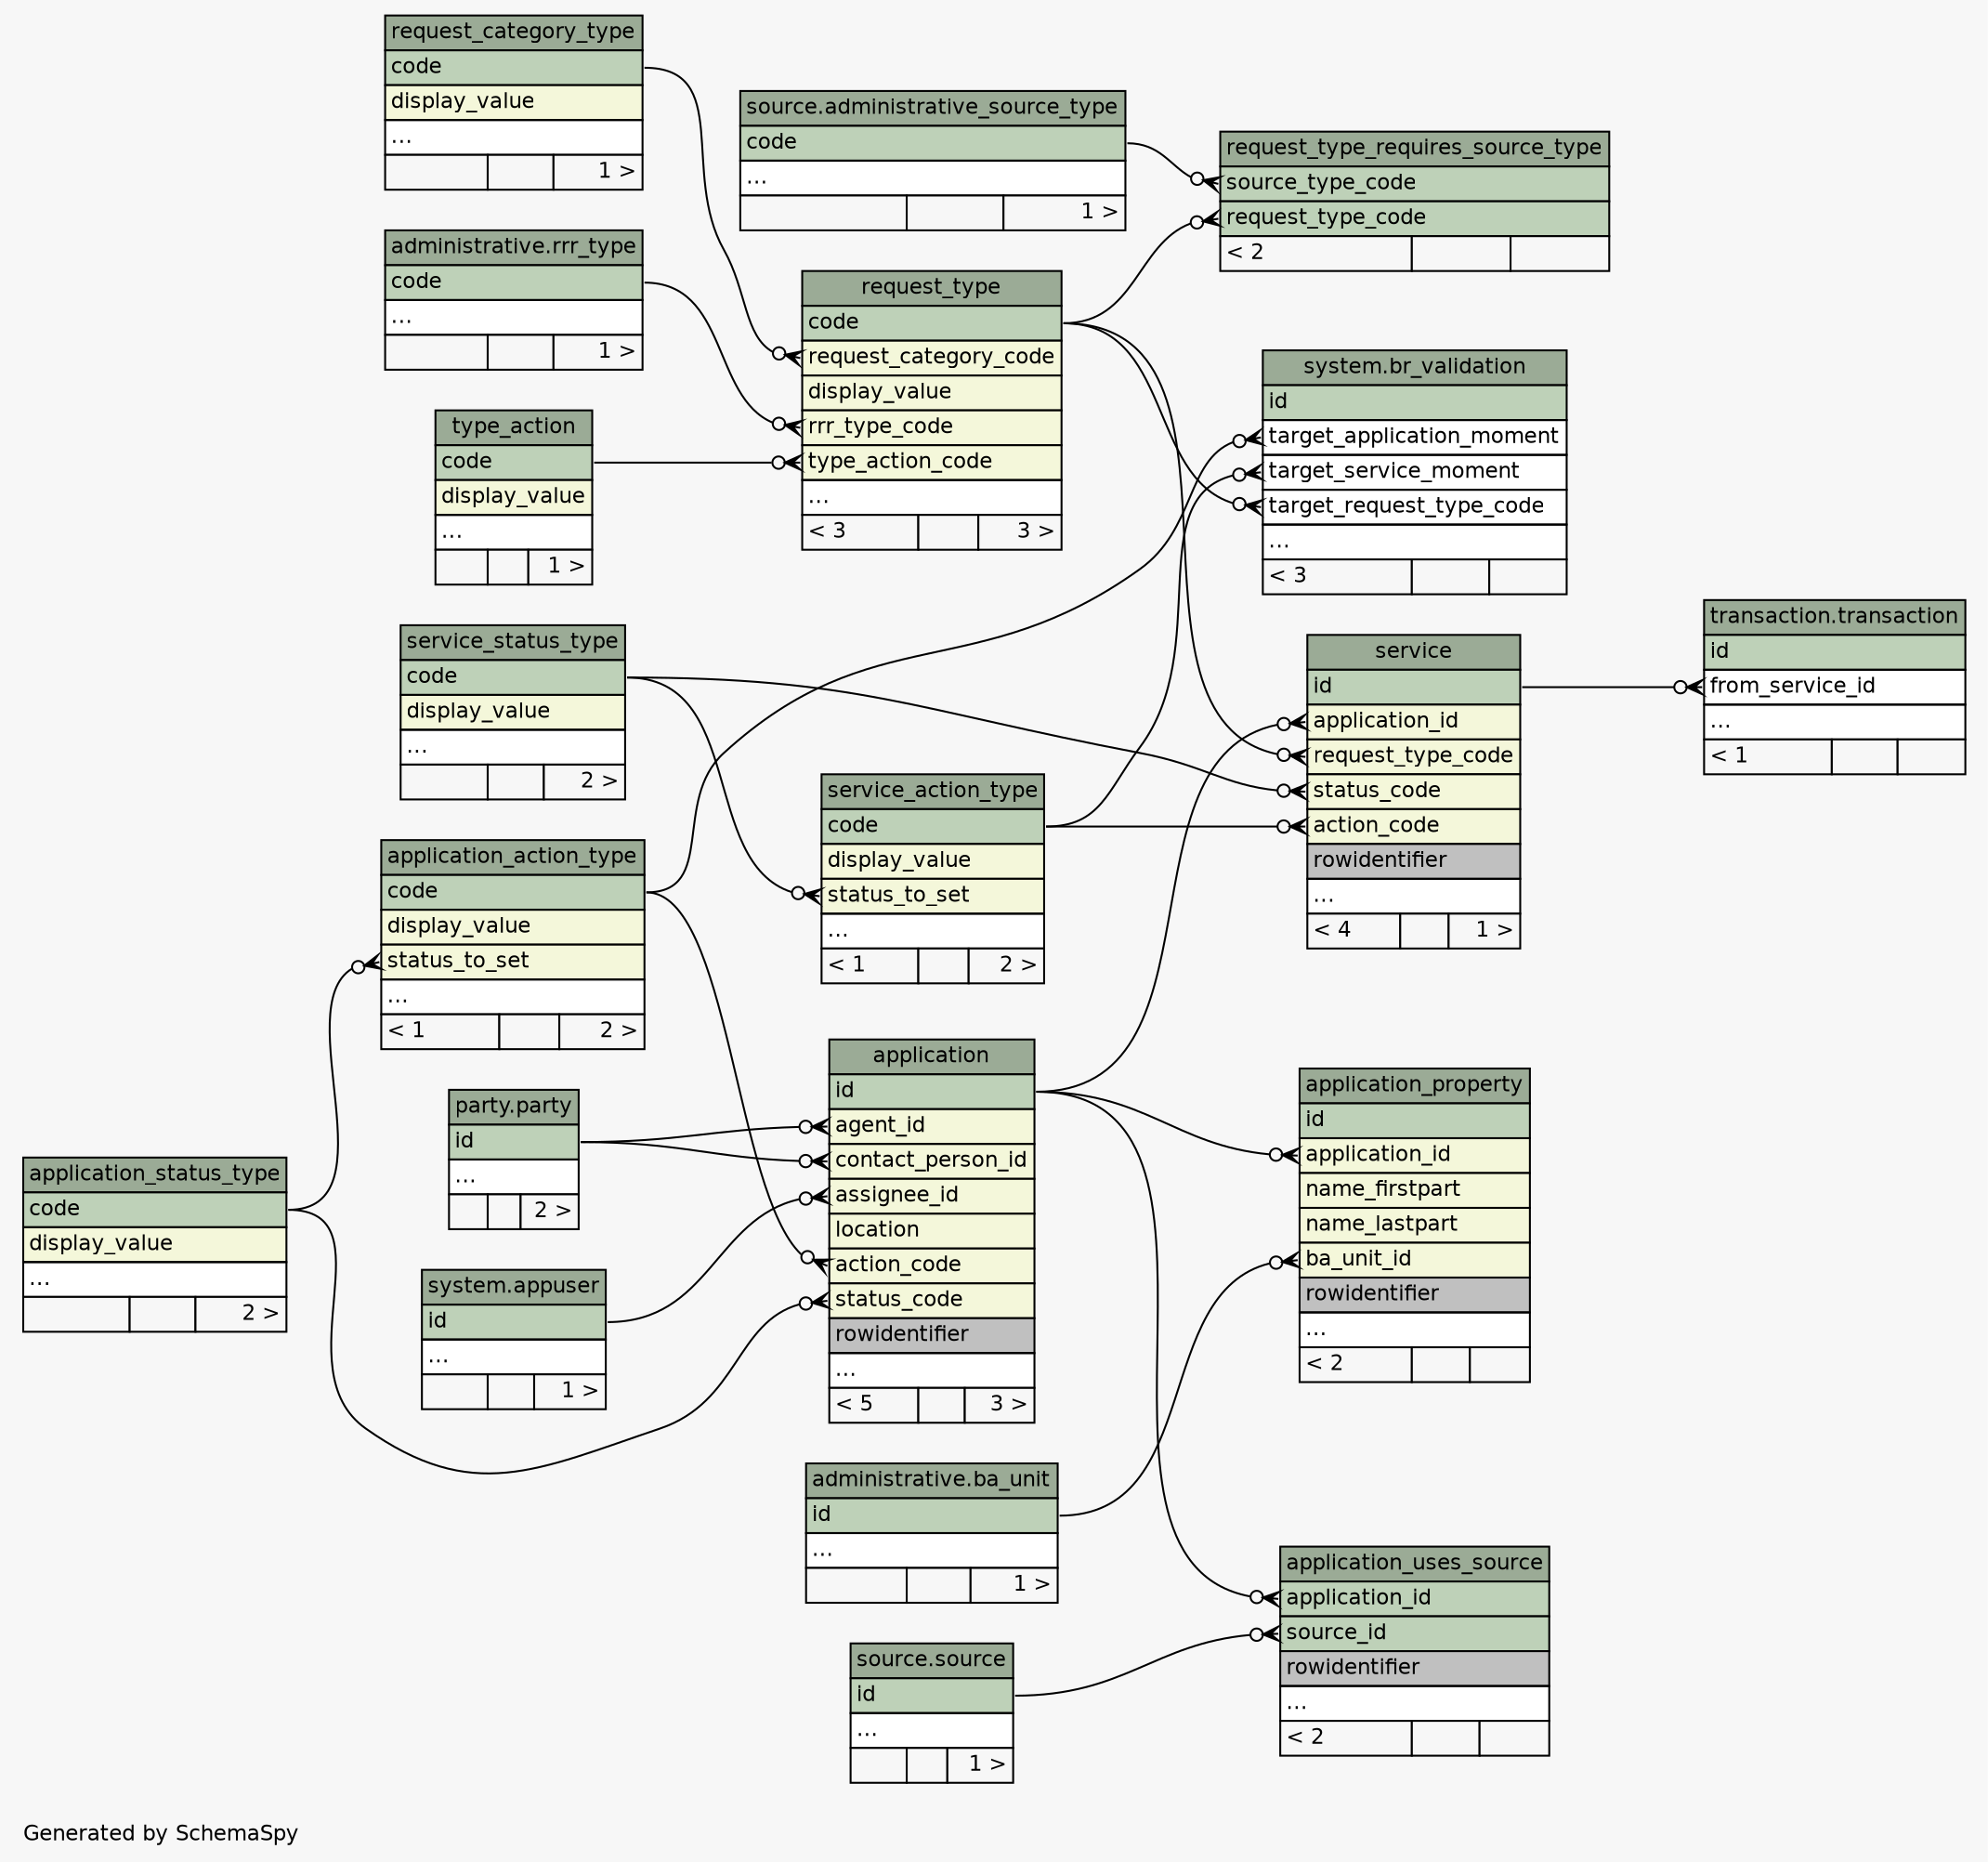 // dot 2.36.0 on Windows 7 6.1
// SchemaSpy rev 590
digraph "compactRelationshipsDiagram" {
  graph [
    rankdir="RL"
    bgcolor="#f7f7f7"
    label="\nGenerated by SchemaSpy"
    labeljust="l"
    nodesep="0.18"
    ranksep="0.46"
    fontname="Helvetica"
    fontsize="11"
  ];
  node [
    fontname="Helvetica"
    fontsize="11"
    shape="plaintext"
  ];
  edge [
    arrowsize="0.8"
  ];
  "source.administrative_source_type" [
    label=<
    <TABLE BORDER="0" CELLBORDER="1" CELLSPACING="0" BGCOLOR="#ffffff">
      <TR><TD COLSPAN="3" BGCOLOR="#9bab96" ALIGN="CENTER">source.administrative_source_type</TD></TR>
      <TR><TD PORT="code" COLSPAN="3" BGCOLOR="#bed1b8" ALIGN="LEFT">code</TD></TR>
      <TR><TD PORT="elipses" COLSPAN="3" ALIGN="LEFT">...</TD></TR>
      <TR><TD ALIGN="LEFT" BGCOLOR="#f7f7f7">  </TD><TD ALIGN="RIGHT" BGCOLOR="#f7f7f7">  </TD><TD ALIGN="RIGHT" BGCOLOR="#f7f7f7">1 &gt;</TD></TR>
    </TABLE>>
    URL="tables/../../source/tables/administrative_source_type.html"
    tooltip="source.administrative_source_type"
  ];
  "application" [
    label=<
    <TABLE BORDER="0" CELLBORDER="1" CELLSPACING="0" BGCOLOR="#ffffff">
      <TR><TD COLSPAN="3" BGCOLOR="#9bab96" ALIGN="CENTER">application</TD></TR>
      <TR><TD PORT="id" COLSPAN="3" BGCOLOR="#bed1b8" ALIGN="LEFT">id</TD></TR>
      <TR><TD PORT="agent_id" COLSPAN="3" BGCOLOR="#f4f7da" ALIGN="LEFT">agent_id</TD></TR>
      <TR><TD PORT="contact_person_id" COLSPAN="3" BGCOLOR="#f4f7da" ALIGN="LEFT">contact_person_id</TD></TR>
      <TR><TD PORT="assignee_id" COLSPAN="3" BGCOLOR="#f4f7da" ALIGN="LEFT">assignee_id</TD></TR>
      <TR><TD PORT="location" COLSPAN="3" BGCOLOR="#f4f7da" ALIGN="LEFT">location</TD></TR>
      <TR><TD PORT="action_code" COLSPAN="3" BGCOLOR="#f4f7da" ALIGN="LEFT">action_code</TD></TR>
      <TR><TD PORT="status_code" COLSPAN="3" BGCOLOR="#f4f7da" ALIGN="LEFT">status_code</TD></TR>
      <TR><TD PORT="rowidentifier" COLSPAN="3" BGCOLOR="#c0c0c0" ALIGN="LEFT">rowidentifier</TD></TR>
      <TR><TD PORT="elipses" COLSPAN="3" ALIGN="LEFT">...</TD></TR>
      <TR><TD ALIGN="LEFT" BGCOLOR="#f7f7f7">&lt; 5</TD><TD ALIGN="RIGHT" BGCOLOR="#f7f7f7">  </TD><TD ALIGN="RIGHT" BGCOLOR="#f7f7f7">3 &gt;</TD></TR>
    </TABLE>>
    URL="tables/application.html"
    tooltip="application"
  ];
  "application_action_type" [
    label=<
    <TABLE BORDER="0" CELLBORDER="1" CELLSPACING="0" BGCOLOR="#ffffff">
      <TR><TD COLSPAN="3" BGCOLOR="#9bab96" ALIGN="CENTER">application_action_type</TD></TR>
      <TR><TD PORT="code" COLSPAN="3" BGCOLOR="#bed1b8" ALIGN="LEFT">code</TD></TR>
      <TR><TD PORT="display_value" COLSPAN="3" BGCOLOR="#f4f7da" ALIGN="LEFT">display_value</TD></TR>
      <TR><TD PORT="status_to_set" COLSPAN="3" BGCOLOR="#f4f7da" ALIGN="LEFT">status_to_set</TD></TR>
      <TR><TD PORT="elipses" COLSPAN="3" ALIGN="LEFT">...</TD></TR>
      <TR><TD ALIGN="LEFT" BGCOLOR="#f7f7f7">&lt; 1</TD><TD ALIGN="RIGHT" BGCOLOR="#f7f7f7">  </TD><TD ALIGN="RIGHT" BGCOLOR="#f7f7f7">2 &gt;</TD></TR>
    </TABLE>>
    URL="tables/application_action_type.html"
    tooltip="application_action_type"
  ];
  "application_property" [
    label=<
    <TABLE BORDER="0" CELLBORDER="1" CELLSPACING="0" BGCOLOR="#ffffff">
      <TR><TD COLSPAN="3" BGCOLOR="#9bab96" ALIGN="CENTER">application_property</TD></TR>
      <TR><TD PORT="id" COLSPAN="3" BGCOLOR="#bed1b8" ALIGN="LEFT">id</TD></TR>
      <TR><TD PORT="application_id" COLSPAN="3" BGCOLOR="#f4f7da" ALIGN="LEFT">application_id</TD></TR>
      <TR><TD PORT="name_firstpart" COLSPAN="3" BGCOLOR="#f4f7da" ALIGN="LEFT">name_firstpart</TD></TR>
      <TR><TD PORT="name_lastpart" COLSPAN="3" BGCOLOR="#f4f7da" ALIGN="LEFT">name_lastpart</TD></TR>
      <TR><TD PORT="ba_unit_id" COLSPAN="3" BGCOLOR="#f4f7da" ALIGN="LEFT">ba_unit_id</TD></TR>
      <TR><TD PORT="rowidentifier" COLSPAN="3" BGCOLOR="#c0c0c0" ALIGN="LEFT">rowidentifier</TD></TR>
      <TR><TD PORT="elipses" COLSPAN="3" ALIGN="LEFT">...</TD></TR>
      <TR><TD ALIGN="LEFT" BGCOLOR="#f7f7f7">&lt; 2</TD><TD ALIGN="RIGHT" BGCOLOR="#f7f7f7">  </TD><TD ALIGN="RIGHT" BGCOLOR="#f7f7f7">  </TD></TR>
    </TABLE>>
    URL="tables/application_property.html"
    tooltip="application_property"
  ];
  "application_status_type" [
    label=<
    <TABLE BORDER="0" CELLBORDER="1" CELLSPACING="0" BGCOLOR="#ffffff">
      <TR><TD COLSPAN="3" BGCOLOR="#9bab96" ALIGN="CENTER">application_status_type</TD></TR>
      <TR><TD PORT="code" COLSPAN="3" BGCOLOR="#bed1b8" ALIGN="LEFT">code</TD></TR>
      <TR><TD PORT="display_value" COLSPAN="3" BGCOLOR="#f4f7da" ALIGN="LEFT">display_value</TD></TR>
      <TR><TD PORT="elipses" COLSPAN="3" ALIGN="LEFT">...</TD></TR>
      <TR><TD ALIGN="LEFT" BGCOLOR="#f7f7f7">  </TD><TD ALIGN="RIGHT" BGCOLOR="#f7f7f7">  </TD><TD ALIGN="RIGHT" BGCOLOR="#f7f7f7">2 &gt;</TD></TR>
    </TABLE>>
    URL="tables/application_status_type.html"
    tooltip="application_status_type"
  ];
  "application_uses_source" [
    label=<
    <TABLE BORDER="0" CELLBORDER="1" CELLSPACING="0" BGCOLOR="#ffffff">
      <TR><TD COLSPAN="3" BGCOLOR="#9bab96" ALIGN="CENTER">application_uses_source</TD></TR>
      <TR><TD PORT="application_id" COLSPAN="3" BGCOLOR="#bed1b8" ALIGN="LEFT">application_id</TD></TR>
      <TR><TD PORT="source_id" COLSPAN="3" BGCOLOR="#bed1b8" ALIGN="LEFT">source_id</TD></TR>
      <TR><TD PORT="rowidentifier" COLSPAN="3" BGCOLOR="#c0c0c0" ALIGN="LEFT">rowidentifier</TD></TR>
      <TR><TD PORT="elipses" COLSPAN="3" ALIGN="LEFT">...</TD></TR>
      <TR><TD ALIGN="LEFT" BGCOLOR="#f7f7f7">&lt; 2</TD><TD ALIGN="RIGHT" BGCOLOR="#f7f7f7">  </TD><TD ALIGN="RIGHT" BGCOLOR="#f7f7f7">  </TD></TR>
    </TABLE>>
    URL="tables/application_uses_source.html"
    tooltip="application_uses_source"
  ];
  "system.appuser" [
    label=<
    <TABLE BORDER="0" CELLBORDER="1" CELLSPACING="0" BGCOLOR="#ffffff">
      <TR><TD COLSPAN="3" BGCOLOR="#9bab96" ALIGN="CENTER">system.appuser</TD></TR>
      <TR><TD PORT="id" COLSPAN="3" BGCOLOR="#bed1b8" ALIGN="LEFT">id</TD></TR>
      <TR><TD PORT="elipses" COLSPAN="3" ALIGN="LEFT">...</TD></TR>
      <TR><TD ALIGN="LEFT" BGCOLOR="#f7f7f7">  </TD><TD ALIGN="RIGHT" BGCOLOR="#f7f7f7">  </TD><TD ALIGN="RIGHT" BGCOLOR="#f7f7f7">1 &gt;</TD></TR>
    </TABLE>>
    URL="tables/../../system/tables/appuser.html"
    tooltip="system.appuser"
  ];
  "administrative.ba_unit" [
    label=<
    <TABLE BORDER="0" CELLBORDER="1" CELLSPACING="0" BGCOLOR="#ffffff">
      <TR><TD COLSPAN="3" BGCOLOR="#9bab96" ALIGN="CENTER">administrative.ba_unit</TD></TR>
      <TR><TD PORT="id" COLSPAN="3" BGCOLOR="#bed1b8" ALIGN="LEFT">id</TD></TR>
      <TR><TD PORT="elipses" COLSPAN="3" ALIGN="LEFT">...</TD></TR>
      <TR><TD ALIGN="LEFT" BGCOLOR="#f7f7f7">  </TD><TD ALIGN="RIGHT" BGCOLOR="#f7f7f7">  </TD><TD ALIGN="RIGHT" BGCOLOR="#f7f7f7">1 &gt;</TD></TR>
    </TABLE>>
    URL="tables/../../administrative/tables/ba_unit.html"
    tooltip="administrative.ba_unit"
  ];
  "system.br_validation" [
    label=<
    <TABLE BORDER="0" CELLBORDER="1" CELLSPACING="0" BGCOLOR="#ffffff">
      <TR><TD COLSPAN="3" BGCOLOR="#9bab96" ALIGN="CENTER">system.br_validation</TD></TR>
      <TR><TD PORT="id" COLSPAN="3" BGCOLOR="#bed1b8" ALIGN="LEFT">id</TD></TR>
      <TR><TD PORT="target_application_moment" COLSPAN="3" ALIGN="LEFT">target_application_moment</TD></TR>
      <TR><TD PORT="target_service_moment" COLSPAN="3" ALIGN="LEFT">target_service_moment</TD></TR>
      <TR><TD PORT="target_request_type_code" COLSPAN="3" ALIGN="LEFT">target_request_type_code</TD></TR>
      <TR><TD PORT="elipses" COLSPAN="3" ALIGN="LEFT">...</TD></TR>
      <TR><TD ALIGN="LEFT" BGCOLOR="#f7f7f7">&lt; 3</TD><TD ALIGN="RIGHT" BGCOLOR="#f7f7f7">  </TD><TD ALIGN="RIGHT" BGCOLOR="#f7f7f7">  </TD></TR>
    </TABLE>>
    URL="tables/../../system/tables/br_validation.html"
    tooltip="system.br_validation"
  ];
  "party.party" [
    label=<
    <TABLE BORDER="0" CELLBORDER="1" CELLSPACING="0" BGCOLOR="#ffffff">
      <TR><TD COLSPAN="3" BGCOLOR="#9bab96" ALIGN="CENTER">party.party</TD></TR>
      <TR><TD PORT="id" COLSPAN="3" BGCOLOR="#bed1b8" ALIGN="LEFT">id</TD></TR>
      <TR><TD PORT="elipses" COLSPAN="3" ALIGN="LEFT">...</TD></TR>
      <TR><TD ALIGN="LEFT" BGCOLOR="#f7f7f7">  </TD><TD ALIGN="RIGHT" BGCOLOR="#f7f7f7">  </TD><TD ALIGN="RIGHT" BGCOLOR="#f7f7f7">2 &gt;</TD></TR>
    </TABLE>>
    URL="tables/../../party/tables/party.html"
    tooltip="party.party"
  ];
  "request_category_type" [
    label=<
    <TABLE BORDER="0" CELLBORDER="1" CELLSPACING="0" BGCOLOR="#ffffff">
      <TR><TD COLSPAN="3" BGCOLOR="#9bab96" ALIGN="CENTER">request_category_type</TD></TR>
      <TR><TD PORT="code" COLSPAN="3" BGCOLOR="#bed1b8" ALIGN="LEFT">code</TD></TR>
      <TR><TD PORT="display_value" COLSPAN="3" BGCOLOR="#f4f7da" ALIGN="LEFT">display_value</TD></TR>
      <TR><TD PORT="elipses" COLSPAN="3" ALIGN="LEFT">...</TD></TR>
      <TR><TD ALIGN="LEFT" BGCOLOR="#f7f7f7">  </TD><TD ALIGN="RIGHT" BGCOLOR="#f7f7f7">  </TD><TD ALIGN="RIGHT" BGCOLOR="#f7f7f7">1 &gt;</TD></TR>
    </TABLE>>
    URL="tables/request_category_type.html"
    tooltip="request_category_type"
  ];
  "request_type" [
    label=<
    <TABLE BORDER="0" CELLBORDER="1" CELLSPACING="0" BGCOLOR="#ffffff">
      <TR><TD COLSPAN="3" BGCOLOR="#9bab96" ALIGN="CENTER">request_type</TD></TR>
      <TR><TD PORT="code" COLSPAN="3" BGCOLOR="#bed1b8" ALIGN="LEFT">code</TD></TR>
      <TR><TD PORT="request_category_code" COLSPAN="3" BGCOLOR="#f4f7da" ALIGN="LEFT">request_category_code</TD></TR>
      <TR><TD PORT="display_value" COLSPAN="3" BGCOLOR="#f4f7da" ALIGN="LEFT">display_value</TD></TR>
      <TR><TD PORT="rrr_type_code" COLSPAN="3" BGCOLOR="#f4f7da" ALIGN="LEFT">rrr_type_code</TD></TR>
      <TR><TD PORT="type_action_code" COLSPAN="3" BGCOLOR="#f4f7da" ALIGN="LEFT">type_action_code</TD></TR>
      <TR><TD PORT="elipses" COLSPAN="3" ALIGN="LEFT">...</TD></TR>
      <TR><TD ALIGN="LEFT" BGCOLOR="#f7f7f7">&lt; 3</TD><TD ALIGN="RIGHT" BGCOLOR="#f7f7f7">  </TD><TD ALIGN="RIGHT" BGCOLOR="#f7f7f7">3 &gt;</TD></TR>
    </TABLE>>
    URL="tables/request_type.html"
    tooltip="request_type"
  ];
  "request_type_requires_source_type" [
    label=<
    <TABLE BORDER="0" CELLBORDER="1" CELLSPACING="0" BGCOLOR="#ffffff">
      <TR><TD COLSPAN="3" BGCOLOR="#9bab96" ALIGN="CENTER">request_type_requires_source_type</TD></TR>
      <TR><TD PORT="source_type_code" COLSPAN="3" BGCOLOR="#bed1b8" ALIGN="LEFT">source_type_code</TD></TR>
      <TR><TD PORT="request_type_code" COLSPAN="3" BGCOLOR="#bed1b8" ALIGN="LEFT">request_type_code</TD></TR>
      <TR><TD ALIGN="LEFT" BGCOLOR="#f7f7f7">&lt; 2</TD><TD ALIGN="RIGHT" BGCOLOR="#f7f7f7">  </TD><TD ALIGN="RIGHT" BGCOLOR="#f7f7f7">  </TD></TR>
    </TABLE>>
    URL="tables/request_type_requires_source_type.html"
    tooltip="request_type_requires_source_type"
  ];
  "administrative.rrr_type" [
    label=<
    <TABLE BORDER="0" CELLBORDER="1" CELLSPACING="0" BGCOLOR="#ffffff">
      <TR><TD COLSPAN="3" BGCOLOR="#9bab96" ALIGN="CENTER">administrative.rrr_type</TD></TR>
      <TR><TD PORT="code" COLSPAN="3" BGCOLOR="#bed1b8" ALIGN="LEFT">code</TD></TR>
      <TR><TD PORT="elipses" COLSPAN="3" ALIGN="LEFT">...</TD></TR>
      <TR><TD ALIGN="LEFT" BGCOLOR="#f7f7f7">  </TD><TD ALIGN="RIGHT" BGCOLOR="#f7f7f7">  </TD><TD ALIGN="RIGHT" BGCOLOR="#f7f7f7">1 &gt;</TD></TR>
    </TABLE>>
    URL="tables/../../administrative/tables/rrr_type.html"
    tooltip="administrative.rrr_type"
  ];
  "service" [
    label=<
    <TABLE BORDER="0" CELLBORDER="1" CELLSPACING="0" BGCOLOR="#ffffff">
      <TR><TD COLSPAN="3" BGCOLOR="#9bab96" ALIGN="CENTER">service</TD></TR>
      <TR><TD PORT="id" COLSPAN="3" BGCOLOR="#bed1b8" ALIGN="LEFT">id</TD></TR>
      <TR><TD PORT="application_id" COLSPAN="3" BGCOLOR="#f4f7da" ALIGN="LEFT">application_id</TD></TR>
      <TR><TD PORT="request_type_code" COLSPAN="3" BGCOLOR="#f4f7da" ALIGN="LEFT">request_type_code</TD></TR>
      <TR><TD PORT="status_code" COLSPAN="3" BGCOLOR="#f4f7da" ALIGN="LEFT">status_code</TD></TR>
      <TR><TD PORT="action_code" COLSPAN="3" BGCOLOR="#f4f7da" ALIGN="LEFT">action_code</TD></TR>
      <TR><TD PORT="rowidentifier" COLSPAN="3" BGCOLOR="#c0c0c0" ALIGN="LEFT">rowidentifier</TD></TR>
      <TR><TD PORT="elipses" COLSPAN="3" ALIGN="LEFT">...</TD></TR>
      <TR><TD ALIGN="LEFT" BGCOLOR="#f7f7f7">&lt; 4</TD><TD ALIGN="RIGHT" BGCOLOR="#f7f7f7">  </TD><TD ALIGN="RIGHT" BGCOLOR="#f7f7f7">1 &gt;</TD></TR>
    </TABLE>>
    URL="tables/service.html"
    tooltip="service"
  ];
  "service_action_type" [
    label=<
    <TABLE BORDER="0" CELLBORDER="1" CELLSPACING="0" BGCOLOR="#ffffff">
      <TR><TD COLSPAN="3" BGCOLOR="#9bab96" ALIGN="CENTER">service_action_type</TD></TR>
      <TR><TD PORT="code" COLSPAN="3" BGCOLOR="#bed1b8" ALIGN="LEFT">code</TD></TR>
      <TR><TD PORT="display_value" COLSPAN="3" BGCOLOR="#f4f7da" ALIGN="LEFT">display_value</TD></TR>
      <TR><TD PORT="status_to_set" COLSPAN="3" BGCOLOR="#f4f7da" ALIGN="LEFT">status_to_set</TD></TR>
      <TR><TD PORT="elipses" COLSPAN="3" ALIGN="LEFT">...</TD></TR>
      <TR><TD ALIGN="LEFT" BGCOLOR="#f7f7f7">&lt; 1</TD><TD ALIGN="RIGHT" BGCOLOR="#f7f7f7">  </TD><TD ALIGN="RIGHT" BGCOLOR="#f7f7f7">2 &gt;</TD></TR>
    </TABLE>>
    URL="tables/service_action_type.html"
    tooltip="service_action_type"
  ];
  "service_status_type" [
    label=<
    <TABLE BORDER="0" CELLBORDER="1" CELLSPACING="0" BGCOLOR="#ffffff">
      <TR><TD COLSPAN="3" BGCOLOR="#9bab96" ALIGN="CENTER">service_status_type</TD></TR>
      <TR><TD PORT="code" COLSPAN="3" BGCOLOR="#bed1b8" ALIGN="LEFT">code</TD></TR>
      <TR><TD PORT="display_value" COLSPAN="3" BGCOLOR="#f4f7da" ALIGN="LEFT">display_value</TD></TR>
      <TR><TD PORT="elipses" COLSPAN="3" ALIGN="LEFT">...</TD></TR>
      <TR><TD ALIGN="LEFT" BGCOLOR="#f7f7f7">  </TD><TD ALIGN="RIGHT" BGCOLOR="#f7f7f7">  </TD><TD ALIGN="RIGHT" BGCOLOR="#f7f7f7">2 &gt;</TD></TR>
    </TABLE>>
    URL="tables/service_status_type.html"
    tooltip="service_status_type"
  ];
  "source.source" [
    label=<
    <TABLE BORDER="0" CELLBORDER="1" CELLSPACING="0" BGCOLOR="#ffffff">
      <TR><TD COLSPAN="3" BGCOLOR="#9bab96" ALIGN="CENTER">source.source</TD></TR>
      <TR><TD PORT="id" COLSPAN="3" BGCOLOR="#bed1b8" ALIGN="LEFT">id</TD></TR>
      <TR><TD PORT="elipses" COLSPAN="3" ALIGN="LEFT">...</TD></TR>
      <TR><TD ALIGN="LEFT" BGCOLOR="#f7f7f7">  </TD><TD ALIGN="RIGHT" BGCOLOR="#f7f7f7">  </TD><TD ALIGN="RIGHT" BGCOLOR="#f7f7f7">1 &gt;</TD></TR>
    </TABLE>>
    URL="tables/../../source/tables/source.html"
    tooltip="source.source"
  ];
  "transaction.transaction" [
    label=<
    <TABLE BORDER="0" CELLBORDER="1" CELLSPACING="0" BGCOLOR="#ffffff">
      <TR><TD COLSPAN="3" BGCOLOR="#9bab96" ALIGN="CENTER">transaction.transaction</TD></TR>
      <TR><TD PORT="id" COLSPAN="3" BGCOLOR="#bed1b8" ALIGN="LEFT">id</TD></TR>
      <TR><TD PORT="from_service_id" COLSPAN="3" ALIGN="LEFT">from_service_id</TD></TR>
      <TR><TD PORT="elipses" COLSPAN="3" ALIGN="LEFT">...</TD></TR>
      <TR><TD ALIGN="LEFT" BGCOLOR="#f7f7f7">&lt; 1</TD><TD ALIGN="RIGHT" BGCOLOR="#f7f7f7">  </TD><TD ALIGN="RIGHT" BGCOLOR="#f7f7f7">  </TD></TR>
    </TABLE>>
    URL="tables/../../transaction/tables/transaction.html"
    tooltip="transaction.transaction"
  ];
  "type_action" [
    label=<
    <TABLE BORDER="0" CELLBORDER="1" CELLSPACING="0" BGCOLOR="#ffffff">
      <TR><TD COLSPAN="3" BGCOLOR="#9bab96" ALIGN="CENTER">type_action</TD></TR>
      <TR><TD PORT="code" COLSPAN="3" BGCOLOR="#bed1b8" ALIGN="LEFT">code</TD></TR>
      <TR><TD PORT="display_value" COLSPAN="3" BGCOLOR="#f4f7da" ALIGN="LEFT">display_value</TD></TR>
      <TR><TD PORT="elipses" COLSPAN="3" ALIGN="LEFT">...</TD></TR>
      <TR><TD ALIGN="LEFT" BGCOLOR="#f7f7f7">  </TD><TD ALIGN="RIGHT" BGCOLOR="#f7f7f7">  </TD><TD ALIGN="RIGHT" BGCOLOR="#f7f7f7">1 &gt;</TD></TR>
    </TABLE>>
    URL="tables/type_action.html"
    tooltip="type_action"
  ];
  "application":"action_code":w -> "application_action_type":"code":e [arrowhead=none dir=back arrowtail=crowodot];
  "application":"agent_id":w -> "party.party":"id":e [arrowhead=none dir=back arrowtail=crowodot];
  "application":"assignee_id":w -> "system.appuser":"id":e [arrowhead=none dir=back arrowtail=crowodot];
  "application":"contact_person_id":w -> "party.party":"id":e [arrowhead=none dir=back arrowtail=crowodot];
  "application":"status_code":w -> "application_status_type":"code":e [arrowhead=none dir=back arrowtail=crowodot];
  "application_action_type":"status_to_set":w -> "application_status_type":"code":e [arrowhead=none dir=back arrowtail=crowodot];
  "application_property":"application_id":w -> "application":"id":e [arrowhead=none dir=back arrowtail=crowodot];
  "application_property":"ba_unit_id":w -> "administrative.ba_unit":"id":e [arrowhead=none dir=back arrowtail=crowodot];
  "application_uses_source":"application_id":w -> "application":"id":e [arrowhead=none dir=back arrowtail=crowodot];
  "application_uses_source":"source_id":w -> "source.source":"id":e [arrowhead=none dir=back arrowtail=crowodot];
  "system.br_validation":"target_application_moment":w -> "application_action_type":"code":e [arrowhead=none dir=back arrowtail=crowodot];
  "system.br_validation":"target_request_type_code":w -> "request_type":"code":e [arrowhead=none dir=back arrowtail=crowodot];
  "system.br_validation":"target_service_moment":w -> "service_action_type":"code":e [arrowhead=none dir=back arrowtail=crowodot];
  "request_type":"request_category_code":w -> "request_category_type":"code":e [arrowhead=none dir=back arrowtail=crowodot];
  "request_type":"rrr_type_code":w -> "administrative.rrr_type":"code":e [arrowhead=none dir=back arrowtail=crowodot];
  "request_type":"type_action_code":w -> "type_action":"code":e [arrowhead=none dir=back arrowtail=crowodot];
  "request_type_requires_source_type":"request_type_code":w -> "request_type":"code":e [arrowhead=none dir=back arrowtail=crowodot];
  "request_type_requires_source_type":"source_type_code":w -> "source.administrative_source_type":"code":e [arrowhead=none dir=back arrowtail=crowodot];
  "service":"action_code":w -> "service_action_type":"code":e [arrowhead=none dir=back arrowtail=crowodot];
  "service":"application_id":w -> "application":"id":e [arrowhead=none dir=back arrowtail=crowodot];
  "service":"request_type_code":w -> "request_type":"code":e [arrowhead=none dir=back arrowtail=crowodot];
  "service":"status_code":w -> "service_status_type":"code":e [arrowhead=none dir=back arrowtail=crowodot];
  "service_action_type":"status_to_set":w -> "service_status_type":"code":e [arrowhead=none dir=back arrowtail=crowodot];
  "transaction.transaction":"from_service_id":w -> "service":"id":e [arrowhead=none dir=back arrowtail=crowodot];
}
